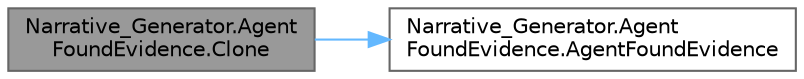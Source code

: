 digraph "Narrative_Generator.AgentFoundEvidence.Clone"
{
 // LATEX_PDF_SIZE
  bgcolor="transparent";
  edge [fontname=Helvetica,fontsize=10,labelfontname=Helvetica,labelfontsize=10];
  node [fontname=Helvetica,fontsize=10,shape=box,height=0.2,width=0.4];
  rankdir="LR";
  Node1 [label="Narrative_Generator.Agent\lFoundEvidence.Clone",height=0.2,width=0.4,color="gray40", fillcolor="grey60", style="filled", fontcolor="black",tooltip="Method for cloning an AgentFoundEvidence instance."];
  Node1 -> Node2 [color="steelblue1",style="solid"];
  Node2 [label="Narrative_Generator.Agent\lFoundEvidence.AgentFoundEvidence",height=0.2,width=0.4,color="grey40", fillcolor="white", style="filled",URL="$class_narrative___generator_1_1_agent_found_evidence.html#a6f8573120fe4c072cc8783282017ea9a",tooltip="Constructor without parameters."];
}
